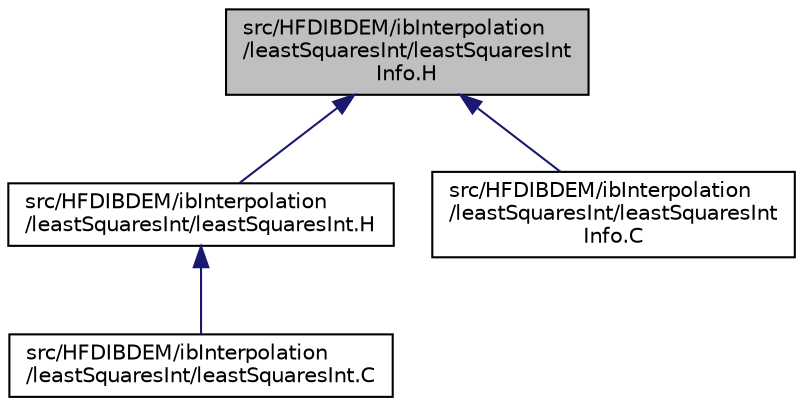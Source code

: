 digraph "src/HFDIBDEM/ibInterpolation/leastSquaresInt/leastSquaresIntInfo.H"
{
 // LATEX_PDF_SIZE
  edge [fontname="Helvetica",fontsize="10",labelfontname="Helvetica",labelfontsize="10"];
  node [fontname="Helvetica",fontsize="10",shape=record];
  Node1 [label="src/HFDIBDEM/ibInterpolation\l/leastSquaresInt/leastSquaresInt\lInfo.H",height=0.2,width=0.4,color="black", fillcolor="grey75", style="filled", fontcolor="black",tooltip=" "];
  Node1 -> Node2 [dir="back",color="midnightblue",fontsize="10",style="solid",fontname="Helvetica"];
  Node2 [label="src/HFDIBDEM/ibInterpolation\l/leastSquaresInt/leastSquaresInt.H",height=0.2,width=0.4,color="black", fillcolor="white", style="filled",URL="$ibInterpolation_2leastSquaresInt_2leastSquaresInt_8H.html",tooltip=" "];
  Node2 -> Node3 [dir="back",color="midnightblue",fontsize="10",style="solid",fontname="Helvetica"];
  Node3 [label="src/HFDIBDEM/ibInterpolation\l/leastSquaresInt/leastSquaresInt.C",height=0.2,width=0.4,color="black", fillcolor="white", style="filled",URL="$ibInterpolation_2leastSquaresInt_2leastSquaresInt_8C.html",tooltip=" "];
  Node1 -> Node4 [dir="back",color="midnightblue",fontsize="10",style="solid",fontname="Helvetica"];
  Node4 [label="src/HFDIBDEM/ibInterpolation\l/leastSquaresInt/leastSquaresInt\lInfo.C",height=0.2,width=0.4,color="black", fillcolor="white", style="filled",URL="$ibInterpolation_2leastSquaresInt_2leastSquaresIntInfo_8C.html",tooltip=" "];
}
